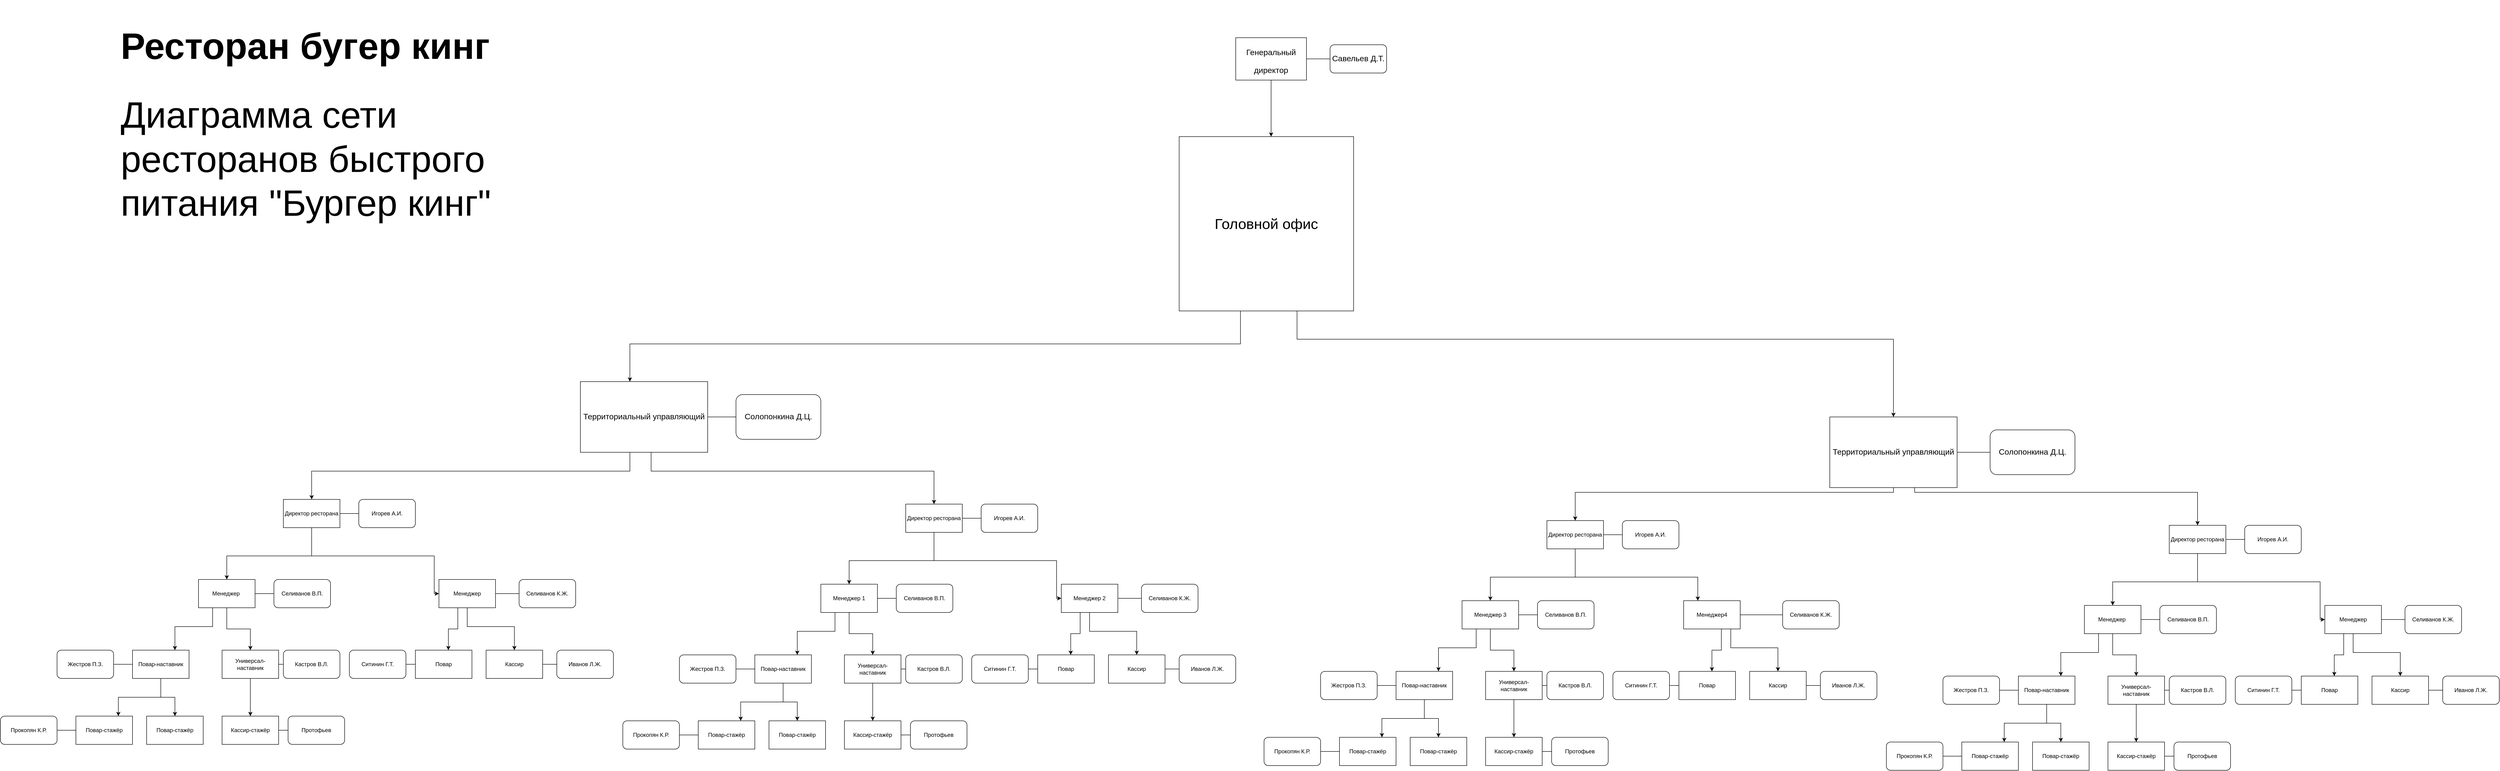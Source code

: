 <mxfile version="16.5.6" type="github">
  <diagram id="F4dxIzOf5Go_hWlhYlSE" name="Page-1">
    <mxGraphModel dx="6811" dy="4217" grid="1" gridSize="10" guides="1" tooltips="1" connect="1" arrows="1" fold="1" page="1" pageScale="1" pageWidth="827" pageHeight="1169" math="0" shadow="0">
      <root>
        <mxCell id="0" />
        <mxCell id="1" parent="0" />
        <mxCell id="lmHkhgjNpgNXsXYPBzXR-8" style="edgeStyle=orthogonalEdgeStyle;rounded=0;orthogonalLoop=1;jettySize=auto;html=1;" edge="1" parent="1" source="lmHkhgjNpgNXsXYPBzXR-1" target="lmHkhgjNpgNXsXYPBzXR-4">
          <mxGeometry relative="1" as="geometry">
            <Array as="points">
              <mxPoint x="500" y="350" />
              <mxPoint x="760" y="350" />
            </Array>
          </mxGeometry>
        </mxCell>
        <mxCell id="lmHkhgjNpgNXsXYPBzXR-9" style="edgeStyle=orthogonalEdgeStyle;rounded=0;orthogonalLoop=1;jettySize=auto;html=1;" edge="1" parent="1" source="lmHkhgjNpgNXsXYPBzXR-1" target="lmHkhgjNpgNXsXYPBzXR-3">
          <mxGeometry relative="1" as="geometry">
            <Array as="points">
              <mxPoint x="500" y="350" />
              <mxPoint x="320" y="350" />
            </Array>
          </mxGeometry>
        </mxCell>
        <mxCell id="lmHkhgjNpgNXsXYPBzXR-1" value="Директор ресторана" style="rounded=0;whiteSpace=wrap;html=1;" vertex="1" parent="1">
          <mxGeometry x="440" y="230" width="120" height="60" as="geometry" />
        </mxCell>
        <mxCell id="lmHkhgjNpgNXsXYPBzXR-20" style="edgeStyle=orthogonalEdgeStyle;rounded=0;orthogonalLoop=1;jettySize=auto;html=1;" edge="1" parent="1" source="lmHkhgjNpgNXsXYPBzXR-3" target="lmHkhgjNpgNXsXYPBzXR-12">
          <mxGeometry relative="1" as="geometry">
            <Array as="points">
              <mxPoint x="290" y="500" />
              <mxPoint x="210" y="500" />
            </Array>
          </mxGeometry>
        </mxCell>
        <mxCell id="lmHkhgjNpgNXsXYPBzXR-21" style="edgeStyle=orthogonalEdgeStyle;rounded=0;orthogonalLoop=1;jettySize=auto;html=1;" edge="1" parent="1" source="lmHkhgjNpgNXsXYPBzXR-3" target="lmHkhgjNpgNXsXYPBzXR-14">
          <mxGeometry relative="1" as="geometry" />
        </mxCell>
        <mxCell id="lmHkhgjNpgNXsXYPBzXR-3" value="Менеджер&amp;nbsp;" style="rounded=0;whiteSpace=wrap;html=1;" vertex="1" parent="1">
          <mxGeometry x="260" y="400" width="120" height="60" as="geometry" />
        </mxCell>
        <mxCell id="lmHkhgjNpgNXsXYPBzXR-22" style="edgeStyle=orthogonalEdgeStyle;rounded=0;orthogonalLoop=1;jettySize=auto;html=1;" edge="1" parent="1" source="lmHkhgjNpgNXsXYPBzXR-4">
          <mxGeometry relative="1" as="geometry">
            <mxPoint x="790" y="550" as="targetPoint" />
            <Array as="points">
              <mxPoint x="810" y="505" />
              <mxPoint x="790" y="505" />
            </Array>
          </mxGeometry>
        </mxCell>
        <mxCell id="lmHkhgjNpgNXsXYPBzXR-23" style="edgeStyle=orthogonalEdgeStyle;rounded=0;orthogonalLoop=1;jettySize=auto;html=1;" edge="1" parent="1" source="lmHkhgjNpgNXsXYPBzXR-4" target="lmHkhgjNpgNXsXYPBzXR-16">
          <mxGeometry relative="1" as="geometry">
            <Array as="points">
              <mxPoint x="830" y="430" />
              <mxPoint x="830" y="500" />
              <mxPoint x="930" y="500" />
            </Array>
          </mxGeometry>
        </mxCell>
        <mxCell id="lmHkhgjNpgNXsXYPBzXR-4" value="Менеджер" style="rounded=0;whiteSpace=wrap;html=1;" vertex="1" parent="1">
          <mxGeometry x="770" y="400" width="120" height="60" as="geometry" />
        </mxCell>
        <mxCell id="lmHkhgjNpgNXsXYPBzXR-24" style="edgeStyle=orthogonalEdgeStyle;rounded=0;orthogonalLoop=1;jettySize=auto;html=1;" edge="1" parent="1" target="lmHkhgjNpgNXsXYPBzXR-17">
          <mxGeometry relative="1" as="geometry">
            <mxPoint x="840.067" y="500" as="sourcePoint" />
          </mxGeometry>
        </mxCell>
        <mxCell id="lmHkhgjNpgNXsXYPBzXR-25" style="edgeStyle=orthogonalEdgeStyle;rounded=0;orthogonalLoop=1;jettySize=auto;html=1;exitX=1.008;exitY=0.883;exitDx=0;exitDy=0;exitPerimeter=0;" edge="1" parent="1" target="lmHkhgjNpgNXsXYPBzXR-18">
          <mxGeometry relative="1" as="geometry">
            <mxPoint x="900.96" y="492.98" as="sourcePoint" />
          </mxGeometry>
        </mxCell>
        <mxCell id="lmHkhgjNpgNXsXYPBzXR-66" style="edgeStyle=orthogonalEdgeStyle;rounded=0;orthogonalLoop=1;jettySize=auto;html=1;" edge="1" parent="1" source="lmHkhgjNpgNXsXYPBzXR-12" target="lmHkhgjNpgNXsXYPBzXR-65">
          <mxGeometry relative="1" as="geometry" />
        </mxCell>
        <mxCell id="lmHkhgjNpgNXsXYPBzXR-67" style="edgeStyle=orthogonalEdgeStyle;rounded=0;orthogonalLoop=1;jettySize=auto;html=1;entryX=0.75;entryY=0;entryDx=0;entryDy=0;" edge="1" parent="1" source="lmHkhgjNpgNXsXYPBzXR-12" target="lmHkhgjNpgNXsXYPBzXR-64">
          <mxGeometry relative="1" as="geometry" />
        </mxCell>
        <mxCell id="lmHkhgjNpgNXsXYPBzXR-12" value="Повар-наставник" style="rounded=0;whiteSpace=wrap;html=1;" vertex="1" parent="1">
          <mxGeometry x="120" y="550" width="120" height="60" as="geometry" />
        </mxCell>
        <mxCell id="lmHkhgjNpgNXsXYPBzXR-13" value="&lt;h1 style=&quot;font-size: 78px&quot;&gt;&lt;font style=&quot;font-size: 78px&quot;&gt;Ресторан бугер кинг&lt;/font&gt;&lt;/h1&gt;&lt;h1 style=&quot;font-size: 78px&quot;&gt;&lt;span style=&quot;font-weight: 400&quot;&gt;&lt;font style=&quot;font-size: 78px&quot;&gt;Диаграмма сети ресторанов быстрого питания &quot;Бургер кинг&quot;&lt;/font&gt;&lt;/span&gt;&lt;/h1&gt;" style="text;html=1;strokeColor=none;fillColor=none;spacing=5;spacingTop=-20;whiteSpace=wrap;overflow=hidden;rounded=0;" vertex="1" parent="1">
          <mxGeometry x="90" y="-820" width="1010" height="530" as="geometry" />
        </mxCell>
        <mxCell id="lmHkhgjNpgNXsXYPBzXR-69" style="edgeStyle=orthogonalEdgeStyle;rounded=0;orthogonalLoop=1;jettySize=auto;html=1;entryX=0.5;entryY=0;entryDx=0;entryDy=0;" edge="1" parent="1" source="lmHkhgjNpgNXsXYPBzXR-14" target="lmHkhgjNpgNXsXYPBzXR-68">
          <mxGeometry relative="1" as="geometry" />
        </mxCell>
        <mxCell id="lmHkhgjNpgNXsXYPBzXR-14" value="Универсал-наставник" style="rounded=0;whiteSpace=wrap;html=1;" vertex="1" parent="1">
          <mxGeometry x="310" y="550" width="120" height="60" as="geometry" />
        </mxCell>
        <mxCell id="lmHkhgjNpgNXsXYPBzXR-15" value="Повар" style="rounded=0;whiteSpace=wrap;html=1;" vertex="1" parent="1">
          <mxGeometry x="720" y="550" width="120" height="60" as="geometry" />
        </mxCell>
        <mxCell id="lmHkhgjNpgNXsXYPBzXR-16" value="Кассир" style="rounded=0;whiteSpace=wrap;html=1;" vertex="1" parent="1">
          <mxGeometry x="870" y="550" width="120" height="60" as="geometry" />
        </mxCell>
        <mxCell id="lmHkhgjNpgNXsXYPBzXR-71" style="edgeStyle=orthogonalEdgeStyle;rounded=0;orthogonalLoop=1;jettySize=auto;html=1;entryX=0.5;entryY=0;entryDx=0;entryDy=0;" edge="1" parent="1" target="lmHkhgjNpgNXsXYPBzXR-70">
          <mxGeometry relative="1" as="geometry">
            <mxPoint x="880" y="650" as="sourcePoint" />
          </mxGeometry>
        </mxCell>
        <mxCell id="lmHkhgjNpgNXsXYPBzXR-73" style="edgeStyle=orthogonalEdgeStyle;rounded=0;orthogonalLoop=1;jettySize=auto;html=1;entryX=0.5;entryY=0;entryDx=0;entryDy=0;" edge="1" parent="1" target="lmHkhgjNpgNXsXYPBzXR-72">
          <mxGeometry relative="1" as="geometry">
            <mxPoint x="1030" y="650" as="sourcePoint" />
          </mxGeometry>
        </mxCell>
        <mxCell id="lmHkhgjNpgNXsXYPBzXR-64" value="Повар-стажёр" style="rounded=0;whiteSpace=wrap;html=1;" vertex="1" parent="1">
          <mxGeometry y="690" width="120" height="60" as="geometry" />
        </mxCell>
        <mxCell id="lmHkhgjNpgNXsXYPBzXR-65" value="Повар-стажёр" style="rounded=0;whiteSpace=wrap;html=1;" vertex="1" parent="1">
          <mxGeometry x="150" y="690" width="120" height="60" as="geometry" />
        </mxCell>
        <mxCell id="lmHkhgjNpgNXsXYPBzXR-68" value="Кассир-стажёр" style="rounded=0;whiteSpace=wrap;html=1;" vertex="1" parent="1">
          <mxGeometry x="310" y="690" width="120" height="60" as="geometry" />
        </mxCell>
        <mxCell id="lmHkhgjNpgNXsXYPBzXR-74" value="Селиванов В.П." style="rounded=1;whiteSpace=wrap;html=1;" vertex="1" parent="1">
          <mxGeometry x="420" y="400" width="120" height="60" as="geometry" />
        </mxCell>
        <mxCell id="lmHkhgjNpgNXsXYPBzXR-75" value="" style="endArrow=none;html=1;rounded=0;entryX=0;entryY=0.5;entryDx=0;entryDy=0;exitX=1;exitY=0.5;exitDx=0;exitDy=0;" edge="1" parent="1" source="lmHkhgjNpgNXsXYPBzXR-3" target="lmHkhgjNpgNXsXYPBzXR-74">
          <mxGeometry width="50" height="50" relative="1" as="geometry">
            <mxPoint x="480" y="450" as="sourcePoint" />
            <mxPoint x="530" y="400" as="targetPoint" />
          </mxGeometry>
        </mxCell>
        <mxCell id="lmHkhgjNpgNXsXYPBzXR-76" value="Игорев А.И." style="rounded=1;whiteSpace=wrap;html=1;" vertex="1" parent="1">
          <mxGeometry x="600" y="230" width="120" height="60" as="geometry" />
        </mxCell>
        <mxCell id="lmHkhgjNpgNXsXYPBzXR-77" value="" style="endArrow=none;html=1;rounded=0;entryX=0;entryY=0.5;entryDx=0;entryDy=0;exitX=1;exitY=0.5;exitDx=0;exitDy=0;" edge="1" parent="1" source="lmHkhgjNpgNXsXYPBzXR-79" target="lmHkhgjNpgNXsXYPBzXR-12">
          <mxGeometry width="50" height="50" relative="1" as="geometry">
            <mxPoint x="60" y="620" as="sourcePoint" />
            <mxPoint x="110" y="590" as="targetPoint" />
          </mxGeometry>
        </mxCell>
        <mxCell id="lmHkhgjNpgNXsXYPBzXR-78" value="" style="endArrow=none;html=1;rounded=0;entryX=0;entryY=0.5;entryDx=0;entryDy=0;exitX=1;exitY=0.5;exitDx=0;exitDy=0;" edge="1" parent="1" source="lmHkhgjNpgNXsXYPBzXR-1" target="lmHkhgjNpgNXsXYPBzXR-76">
          <mxGeometry width="50" height="50" relative="1" as="geometry">
            <mxPoint x="690" y="355" as="sourcePoint" />
            <mxPoint x="740" y="305" as="targetPoint" />
          </mxGeometry>
        </mxCell>
        <mxCell id="lmHkhgjNpgNXsXYPBzXR-79" value="Жестров П.З." style="rounded=1;whiteSpace=wrap;html=1;" vertex="1" parent="1">
          <mxGeometry x="-40" y="550" width="120" height="60" as="geometry" />
        </mxCell>
        <mxCell id="lmHkhgjNpgNXsXYPBzXR-80" value="Прокопян К.Р." style="rounded=1;whiteSpace=wrap;html=1;" vertex="1" parent="1">
          <mxGeometry x="-160" y="690" width="120" height="60" as="geometry" />
        </mxCell>
        <mxCell id="lmHkhgjNpgNXsXYPBzXR-82" value="" style="endArrow=none;html=1;rounded=0;entryX=0;entryY=0.5;entryDx=0;entryDy=0;exitX=1;exitY=0.5;exitDx=0;exitDy=0;" edge="1" parent="1" source="lmHkhgjNpgNXsXYPBzXR-80" target="lmHkhgjNpgNXsXYPBzXR-64">
          <mxGeometry width="50" height="50" relative="1" as="geometry">
            <mxPoint x="-40" y="740" as="sourcePoint" />
            <mxPoint x="10" y="690" as="targetPoint" />
          </mxGeometry>
        </mxCell>
        <mxCell id="lmHkhgjNpgNXsXYPBzXR-83" value="Селиванов К.Ж." style="rounded=1;whiteSpace=wrap;html=1;" vertex="1" parent="1">
          <mxGeometry x="940" y="400" width="120" height="60" as="geometry" />
        </mxCell>
        <mxCell id="lmHkhgjNpgNXsXYPBzXR-87" value="Кастров В.Л." style="rounded=1;whiteSpace=wrap;html=1;" vertex="1" parent="1">
          <mxGeometry x="440" y="550" width="120" height="60" as="geometry" />
        </mxCell>
        <mxCell id="lmHkhgjNpgNXsXYPBzXR-88" value="" style="endArrow=none;html=1;rounded=0;entryX=0;entryY=0.5;entryDx=0;entryDy=0;exitX=1;exitY=0.5;exitDx=0;exitDy=0;" edge="1" parent="1" source="lmHkhgjNpgNXsXYPBzXR-14" target="lmHkhgjNpgNXsXYPBzXR-87">
          <mxGeometry width="50" height="50" relative="1" as="geometry">
            <mxPoint x="400" y="660" as="sourcePoint" />
            <mxPoint x="450" y="610" as="targetPoint" />
          </mxGeometry>
        </mxCell>
        <mxCell id="lmHkhgjNpgNXsXYPBzXR-90" value="Протофьев" style="rounded=1;whiteSpace=wrap;html=1;" vertex="1" parent="1">
          <mxGeometry x="450" y="690" width="120" height="60" as="geometry" />
        </mxCell>
        <mxCell id="lmHkhgjNpgNXsXYPBzXR-91" value="" style="endArrow=none;html=1;rounded=0;exitX=1;exitY=0.5;exitDx=0;exitDy=0;" edge="1" parent="1" source="lmHkhgjNpgNXsXYPBzXR-68">
          <mxGeometry width="50" height="50" relative="1" as="geometry">
            <mxPoint x="413" y="750" as="sourcePoint" />
            <mxPoint x="450" y="720" as="targetPoint" />
          </mxGeometry>
        </mxCell>
        <mxCell id="lmHkhgjNpgNXsXYPBzXR-92" value="Иванов Л.Ж." style="rounded=1;whiteSpace=wrap;html=1;" vertex="1" parent="1">
          <mxGeometry x="1020" y="550" width="120" height="60" as="geometry" />
        </mxCell>
        <mxCell id="lmHkhgjNpgNXsXYPBzXR-93" value="" style="endArrow=none;html=1;rounded=0;entryX=0;entryY=0.5;entryDx=0;entryDy=0;exitX=1;exitY=0.5;exitDx=0;exitDy=0;" edge="1" parent="1" source="lmHkhgjNpgNXsXYPBzXR-16">
          <mxGeometry width="50" height="50" relative="1" as="geometry">
            <mxPoint x="970" y="620" as="sourcePoint" />
            <mxPoint x="1020" y="580" as="targetPoint" />
          </mxGeometry>
        </mxCell>
        <mxCell id="lmHkhgjNpgNXsXYPBzXR-94" value="Ситинин Г.Т." style="rounded=1;whiteSpace=wrap;html=1;" vertex="1" parent="1">
          <mxGeometry x="580" y="550" width="120" height="60" as="geometry" />
        </mxCell>
        <mxCell id="lmHkhgjNpgNXsXYPBzXR-95" value="" style="endArrow=none;html=1;rounded=0;entryX=0;entryY=0.5;entryDx=0;entryDy=0;exitX=1;exitY=0.5;exitDx=0;exitDy=0;" edge="1" parent="1" source="lmHkhgjNpgNXsXYPBzXR-94" target="lmHkhgjNpgNXsXYPBzXR-15">
          <mxGeometry width="50" height="50" relative="1" as="geometry">
            <mxPoint x="670" y="620" as="sourcePoint" />
            <mxPoint x="720" y="570" as="targetPoint" />
          </mxGeometry>
        </mxCell>
        <mxCell id="lmHkhgjNpgNXsXYPBzXR-96" value="" style="endArrow=none;html=1;rounded=0;entryX=0;entryY=0.5;entryDx=0;entryDy=0;exitX=1;exitY=0.5;exitDx=0;exitDy=0;" edge="1" parent="1" source="lmHkhgjNpgNXsXYPBzXR-4" target="lmHkhgjNpgNXsXYPBzXR-83">
          <mxGeometry width="50" height="50" relative="1" as="geometry">
            <mxPoint x="890" y="470" as="sourcePoint" />
            <mxPoint x="940" y="420" as="targetPoint" />
          </mxGeometry>
        </mxCell>
        <mxCell id="lmHkhgjNpgNXsXYPBzXR-97" style="edgeStyle=orthogonalEdgeStyle;rounded=0;orthogonalLoop=1;jettySize=auto;html=1;" edge="1" parent="1" source="lmHkhgjNpgNXsXYPBzXR-99" target="lmHkhgjNpgNXsXYPBzXR-105">
          <mxGeometry relative="1" as="geometry">
            <Array as="points">
              <mxPoint x="1820" y="360" />
              <mxPoint x="2080" y="360" />
            </Array>
          </mxGeometry>
        </mxCell>
        <mxCell id="lmHkhgjNpgNXsXYPBzXR-98" style="edgeStyle=orthogonalEdgeStyle;rounded=0;orthogonalLoop=1;jettySize=auto;html=1;" edge="1" parent="1" source="lmHkhgjNpgNXsXYPBzXR-99" target="lmHkhgjNpgNXsXYPBzXR-102">
          <mxGeometry relative="1" as="geometry">
            <Array as="points">
              <mxPoint x="1820" y="360" />
              <mxPoint x="1640" y="360" />
            </Array>
          </mxGeometry>
        </mxCell>
        <mxCell id="lmHkhgjNpgNXsXYPBzXR-99" value="Директор ресторана" style="rounded=0;whiteSpace=wrap;html=1;" vertex="1" parent="1">
          <mxGeometry x="1760" y="240" width="120" height="60" as="geometry" />
        </mxCell>
        <mxCell id="lmHkhgjNpgNXsXYPBzXR-100" style="edgeStyle=orthogonalEdgeStyle;rounded=0;orthogonalLoop=1;jettySize=auto;html=1;" edge="1" parent="1" source="lmHkhgjNpgNXsXYPBzXR-102" target="lmHkhgjNpgNXsXYPBzXR-108">
          <mxGeometry relative="1" as="geometry">
            <Array as="points">
              <mxPoint x="1610" y="510" />
              <mxPoint x="1530" y="510" />
            </Array>
          </mxGeometry>
        </mxCell>
        <mxCell id="lmHkhgjNpgNXsXYPBzXR-101" style="edgeStyle=orthogonalEdgeStyle;rounded=0;orthogonalLoop=1;jettySize=auto;html=1;" edge="1" parent="1" source="lmHkhgjNpgNXsXYPBzXR-102" target="lmHkhgjNpgNXsXYPBzXR-110">
          <mxGeometry relative="1" as="geometry" />
        </mxCell>
        <mxCell id="lmHkhgjNpgNXsXYPBzXR-102" value="Менеджер 1" style="rounded=0;whiteSpace=wrap;html=1;" vertex="1" parent="1">
          <mxGeometry x="1580" y="410" width="120" height="60" as="geometry" />
        </mxCell>
        <mxCell id="lmHkhgjNpgNXsXYPBzXR-103" style="edgeStyle=orthogonalEdgeStyle;rounded=0;orthogonalLoop=1;jettySize=auto;html=1;" edge="1" parent="1" source="lmHkhgjNpgNXsXYPBzXR-105">
          <mxGeometry relative="1" as="geometry">
            <mxPoint x="2110" y="560" as="targetPoint" />
            <Array as="points">
              <mxPoint x="2130" y="515" />
              <mxPoint x="2110" y="515" />
            </Array>
          </mxGeometry>
        </mxCell>
        <mxCell id="lmHkhgjNpgNXsXYPBzXR-104" style="edgeStyle=orthogonalEdgeStyle;rounded=0;orthogonalLoop=1;jettySize=auto;html=1;" edge="1" parent="1" source="lmHkhgjNpgNXsXYPBzXR-105" target="lmHkhgjNpgNXsXYPBzXR-112">
          <mxGeometry relative="1" as="geometry">
            <Array as="points">
              <mxPoint x="2150" y="440" />
              <mxPoint x="2150" y="510" />
              <mxPoint x="2250" y="510" />
            </Array>
          </mxGeometry>
        </mxCell>
        <mxCell id="lmHkhgjNpgNXsXYPBzXR-105" value="Менеджер 2" style="rounded=0;whiteSpace=wrap;html=1;" vertex="1" parent="1">
          <mxGeometry x="2090" y="410" width="120" height="60" as="geometry" />
        </mxCell>
        <mxCell id="lmHkhgjNpgNXsXYPBzXR-106" style="edgeStyle=orthogonalEdgeStyle;rounded=0;orthogonalLoop=1;jettySize=auto;html=1;" edge="1" parent="1" source="lmHkhgjNpgNXsXYPBzXR-108" target="lmHkhgjNpgNXsXYPBzXR-114">
          <mxGeometry relative="1" as="geometry" />
        </mxCell>
        <mxCell id="lmHkhgjNpgNXsXYPBzXR-107" style="edgeStyle=orthogonalEdgeStyle;rounded=0;orthogonalLoop=1;jettySize=auto;html=1;entryX=0.75;entryY=0;entryDx=0;entryDy=0;" edge="1" parent="1" source="lmHkhgjNpgNXsXYPBzXR-108" target="lmHkhgjNpgNXsXYPBzXR-113">
          <mxGeometry relative="1" as="geometry" />
        </mxCell>
        <mxCell id="lmHkhgjNpgNXsXYPBzXR-108" value="Повар-наставник" style="rounded=0;whiteSpace=wrap;html=1;" vertex="1" parent="1">
          <mxGeometry x="1440" y="560" width="120" height="60" as="geometry" />
        </mxCell>
        <mxCell id="lmHkhgjNpgNXsXYPBzXR-109" style="edgeStyle=orthogonalEdgeStyle;rounded=0;orthogonalLoop=1;jettySize=auto;html=1;entryX=0.5;entryY=0;entryDx=0;entryDy=0;" edge="1" parent="1" source="lmHkhgjNpgNXsXYPBzXR-110" target="lmHkhgjNpgNXsXYPBzXR-115">
          <mxGeometry relative="1" as="geometry" />
        </mxCell>
        <mxCell id="lmHkhgjNpgNXsXYPBzXR-110" value="Универсал-наставник" style="rounded=0;whiteSpace=wrap;html=1;" vertex="1" parent="1">
          <mxGeometry x="1630" y="560" width="120" height="60" as="geometry" />
        </mxCell>
        <mxCell id="lmHkhgjNpgNXsXYPBzXR-111" value="Повар" style="rounded=0;whiteSpace=wrap;html=1;" vertex="1" parent="1">
          <mxGeometry x="2040" y="560" width="120" height="60" as="geometry" />
        </mxCell>
        <mxCell id="lmHkhgjNpgNXsXYPBzXR-112" value="Кассир" style="rounded=0;whiteSpace=wrap;html=1;" vertex="1" parent="1">
          <mxGeometry x="2190" y="560" width="120" height="60" as="geometry" />
        </mxCell>
        <mxCell id="lmHkhgjNpgNXsXYPBzXR-113" value="Повар-стажёр" style="rounded=0;whiteSpace=wrap;html=1;" vertex="1" parent="1">
          <mxGeometry x="1320" y="700" width="120" height="60" as="geometry" />
        </mxCell>
        <mxCell id="lmHkhgjNpgNXsXYPBzXR-114" value="Повар-стажёр" style="rounded=0;whiteSpace=wrap;html=1;" vertex="1" parent="1">
          <mxGeometry x="1470" y="700" width="120" height="60" as="geometry" />
        </mxCell>
        <mxCell id="lmHkhgjNpgNXsXYPBzXR-115" value="Кассир-стажёр" style="rounded=0;whiteSpace=wrap;html=1;" vertex="1" parent="1">
          <mxGeometry x="1630" y="700" width="120" height="60" as="geometry" />
        </mxCell>
        <mxCell id="lmHkhgjNpgNXsXYPBzXR-116" value="Селиванов В.П." style="rounded=1;whiteSpace=wrap;html=1;" vertex="1" parent="1">
          <mxGeometry x="1740" y="410" width="120" height="60" as="geometry" />
        </mxCell>
        <mxCell id="lmHkhgjNpgNXsXYPBzXR-117" value="" style="endArrow=none;html=1;rounded=0;entryX=0;entryY=0.5;entryDx=0;entryDy=0;exitX=1;exitY=0.5;exitDx=0;exitDy=0;" edge="1" parent="1" source="lmHkhgjNpgNXsXYPBzXR-102" target="lmHkhgjNpgNXsXYPBzXR-116">
          <mxGeometry width="50" height="50" relative="1" as="geometry">
            <mxPoint x="1800" y="460" as="sourcePoint" />
            <mxPoint x="1850" y="410" as="targetPoint" />
          </mxGeometry>
        </mxCell>
        <mxCell id="lmHkhgjNpgNXsXYPBzXR-118" value="Игорев А.И." style="rounded=1;whiteSpace=wrap;html=1;" vertex="1" parent="1">
          <mxGeometry x="1920" y="240" width="120" height="60" as="geometry" />
        </mxCell>
        <mxCell id="lmHkhgjNpgNXsXYPBzXR-119" value="" style="endArrow=none;html=1;rounded=0;entryX=0;entryY=0.5;entryDx=0;entryDy=0;exitX=1;exitY=0.5;exitDx=0;exitDy=0;" edge="1" parent="1" source="lmHkhgjNpgNXsXYPBzXR-121" target="lmHkhgjNpgNXsXYPBzXR-108">
          <mxGeometry width="50" height="50" relative="1" as="geometry">
            <mxPoint x="1380" y="630" as="sourcePoint" />
            <mxPoint x="1430" y="600" as="targetPoint" />
          </mxGeometry>
        </mxCell>
        <mxCell id="lmHkhgjNpgNXsXYPBzXR-120" value="" style="endArrow=none;html=1;rounded=0;entryX=0;entryY=0.5;entryDx=0;entryDy=0;exitX=1;exitY=0.5;exitDx=0;exitDy=0;" edge="1" parent="1" source="lmHkhgjNpgNXsXYPBzXR-99" target="lmHkhgjNpgNXsXYPBzXR-118">
          <mxGeometry width="50" height="50" relative="1" as="geometry">
            <mxPoint x="2010" y="365" as="sourcePoint" />
            <mxPoint x="2060" y="315" as="targetPoint" />
          </mxGeometry>
        </mxCell>
        <mxCell id="lmHkhgjNpgNXsXYPBzXR-121" value="Жестров П.З." style="rounded=1;whiteSpace=wrap;html=1;" vertex="1" parent="1">
          <mxGeometry x="1280" y="560" width="120" height="60" as="geometry" />
        </mxCell>
        <mxCell id="lmHkhgjNpgNXsXYPBzXR-122" value="Прокопян К.Р." style="rounded=1;whiteSpace=wrap;html=1;" vertex="1" parent="1">
          <mxGeometry x="1160" y="700" width="120" height="60" as="geometry" />
        </mxCell>
        <mxCell id="lmHkhgjNpgNXsXYPBzXR-123" value="" style="endArrow=none;html=1;rounded=0;entryX=0;entryY=0.5;entryDx=0;entryDy=0;exitX=1;exitY=0.5;exitDx=0;exitDy=0;" edge="1" parent="1" source="lmHkhgjNpgNXsXYPBzXR-122" target="lmHkhgjNpgNXsXYPBzXR-113">
          <mxGeometry width="50" height="50" relative="1" as="geometry">
            <mxPoint x="1280" y="750" as="sourcePoint" />
            <mxPoint x="1330" y="700" as="targetPoint" />
          </mxGeometry>
        </mxCell>
        <mxCell id="lmHkhgjNpgNXsXYPBzXR-124" value="Селиванов К.Ж." style="rounded=1;whiteSpace=wrap;html=1;" vertex="1" parent="1">
          <mxGeometry x="2260" y="410" width="120" height="60" as="geometry" />
        </mxCell>
        <mxCell id="lmHkhgjNpgNXsXYPBzXR-125" value="Кастров В.Л." style="rounded=1;whiteSpace=wrap;html=1;" vertex="1" parent="1">
          <mxGeometry x="1760" y="560" width="120" height="60" as="geometry" />
        </mxCell>
        <mxCell id="lmHkhgjNpgNXsXYPBzXR-126" value="" style="endArrow=none;html=1;rounded=0;entryX=0;entryY=0.5;entryDx=0;entryDy=0;exitX=1;exitY=0.5;exitDx=0;exitDy=0;" edge="1" parent="1" source="lmHkhgjNpgNXsXYPBzXR-110" target="lmHkhgjNpgNXsXYPBzXR-125">
          <mxGeometry width="50" height="50" relative="1" as="geometry">
            <mxPoint x="1720" y="670" as="sourcePoint" />
            <mxPoint x="1770" y="620" as="targetPoint" />
          </mxGeometry>
        </mxCell>
        <mxCell id="lmHkhgjNpgNXsXYPBzXR-127" value="Протофьев" style="rounded=1;whiteSpace=wrap;html=1;" vertex="1" parent="1">
          <mxGeometry x="1770" y="700" width="120" height="60" as="geometry" />
        </mxCell>
        <mxCell id="lmHkhgjNpgNXsXYPBzXR-128" value="" style="endArrow=none;html=1;rounded=0;exitX=1;exitY=0.5;exitDx=0;exitDy=0;" edge="1" parent="1" source="lmHkhgjNpgNXsXYPBzXR-115">
          <mxGeometry width="50" height="50" relative="1" as="geometry">
            <mxPoint x="1733" y="760" as="sourcePoint" />
            <mxPoint x="1770" y="730" as="targetPoint" />
          </mxGeometry>
        </mxCell>
        <mxCell id="lmHkhgjNpgNXsXYPBzXR-129" value="Иванов Л.Ж." style="rounded=1;whiteSpace=wrap;html=1;" vertex="1" parent="1">
          <mxGeometry x="2340" y="560" width="120" height="60" as="geometry" />
        </mxCell>
        <mxCell id="lmHkhgjNpgNXsXYPBzXR-130" value="" style="endArrow=none;html=1;rounded=0;entryX=0;entryY=0.5;entryDx=0;entryDy=0;exitX=1;exitY=0.5;exitDx=0;exitDy=0;" edge="1" parent="1" source="lmHkhgjNpgNXsXYPBzXR-112">
          <mxGeometry width="50" height="50" relative="1" as="geometry">
            <mxPoint x="2290" y="630" as="sourcePoint" />
            <mxPoint x="2340" y="590" as="targetPoint" />
          </mxGeometry>
        </mxCell>
        <mxCell id="lmHkhgjNpgNXsXYPBzXR-131" value="Ситинин Г.Т." style="rounded=1;whiteSpace=wrap;html=1;" vertex="1" parent="1">
          <mxGeometry x="1900" y="560" width="120" height="60" as="geometry" />
        </mxCell>
        <mxCell id="lmHkhgjNpgNXsXYPBzXR-132" value="" style="endArrow=none;html=1;rounded=0;entryX=0;entryY=0.5;entryDx=0;entryDy=0;exitX=1;exitY=0.5;exitDx=0;exitDy=0;" edge="1" parent="1" source="lmHkhgjNpgNXsXYPBzXR-131" target="lmHkhgjNpgNXsXYPBzXR-111">
          <mxGeometry width="50" height="50" relative="1" as="geometry">
            <mxPoint x="1990" y="630" as="sourcePoint" />
            <mxPoint x="2040" y="580" as="targetPoint" />
          </mxGeometry>
        </mxCell>
        <mxCell id="lmHkhgjNpgNXsXYPBzXR-133" value="" style="endArrow=none;html=1;rounded=0;entryX=0;entryY=0.5;entryDx=0;entryDy=0;exitX=1;exitY=0.5;exitDx=0;exitDy=0;" edge="1" parent="1" source="lmHkhgjNpgNXsXYPBzXR-105" target="lmHkhgjNpgNXsXYPBzXR-124">
          <mxGeometry width="50" height="50" relative="1" as="geometry">
            <mxPoint x="2210" y="480" as="sourcePoint" />
            <mxPoint x="2260" y="430" as="targetPoint" />
          </mxGeometry>
        </mxCell>
        <mxCell id="lmHkhgjNpgNXsXYPBzXR-135" style="edgeStyle=orthogonalEdgeStyle;rounded=0;orthogonalLoop=1;jettySize=auto;html=1;entryX=0.5;entryY=0;entryDx=0;entryDy=0;" edge="1" parent="1" source="lmHkhgjNpgNXsXYPBzXR-134" target="lmHkhgjNpgNXsXYPBzXR-1">
          <mxGeometry relative="1" as="geometry">
            <Array as="points">
              <mxPoint x="1175" y="170" />
              <mxPoint x="500" y="170" />
            </Array>
          </mxGeometry>
        </mxCell>
        <mxCell id="lmHkhgjNpgNXsXYPBzXR-136" style="edgeStyle=orthogonalEdgeStyle;rounded=0;orthogonalLoop=1;jettySize=auto;html=1;entryX=0.5;entryY=0;entryDx=0;entryDy=0;" edge="1" parent="1" source="lmHkhgjNpgNXsXYPBzXR-134" target="lmHkhgjNpgNXsXYPBzXR-99">
          <mxGeometry relative="1" as="geometry">
            <Array as="points">
              <mxPoint x="1220" y="170" />
              <mxPoint x="1820" y="170" />
            </Array>
          </mxGeometry>
        </mxCell>
        <mxCell id="lmHkhgjNpgNXsXYPBzXR-134" value="&lt;font style=&quot;font-size: 17px&quot;&gt;Территориальный управляющий&lt;/font&gt;" style="rounded=0;whiteSpace=wrap;html=1;" vertex="1" parent="1">
          <mxGeometry x="1070" y="-20" width="270" height="150" as="geometry" />
        </mxCell>
        <mxCell id="lmHkhgjNpgNXsXYPBzXR-137" value="Солопонкина Д.Ц." style="rounded=1;whiteSpace=wrap;html=1;fontSize=17;" vertex="1" parent="1">
          <mxGeometry x="1400" y="7.5" width="180" height="95" as="geometry" />
        </mxCell>
        <mxCell id="lmHkhgjNpgNXsXYPBzXR-138" value="" style="endArrow=none;html=1;rounded=0;fontSize=17;entryX=0;entryY=0.5;entryDx=0;entryDy=0;exitX=1;exitY=0.5;exitDx=0;exitDy=0;" edge="1" parent="1" source="lmHkhgjNpgNXsXYPBzXR-134" target="lmHkhgjNpgNXsXYPBzXR-137">
          <mxGeometry width="50" height="50" relative="1" as="geometry">
            <mxPoint x="1330" y="120" as="sourcePoint" />
            <mxPoint x="1380" y="70" as="targetPoint" />
          </mxGeometry>
        </mxCell>
        <mxCell id="lmHkhgjNpgNXsXYPBzXR-139" style="edgeStyle=orthogonalEdgeStyle;rounded=0;orthogonalLoop=1;jettySize=auto;html=1;" edge="1" parent="1" source="lmHkhgjNpgNXsXYPBzXR-141" target="lmHkhgjNpgNXsXYPBzXR-147">
          <mxGeometry relative="1" as="geometry">
            <Array as="points">
              <mxPoint x="3180" y="395" />
              <mxPoint x="3440" y="395" />
            </Array>
          </mxGeometry>
        </mxCell>
        <mxCell id="lmHkhgjNpgNXsXYPBzXR-140" style="edgeStyle=orthogonalEdgeStyle;rounded=0;orthogonalLoop=1;jettySize=auto;html=1;" edge="1" parent="1" source="lmHkhgjNpgNXsXYPBzXR-141" target="lmHkhgjNpgNXsXYPBzXR-144">
          <mxGeometry relative="1" as="geometry">
            <Array as="points">
              <mxPoint x="3180" y="395" />
              <mxPoint x="3000" y="395" />
            </Array>
          </mxGeometry>
        </mxCell>
        <mxCell id="lmHkhgjNpgNXsXYPBzXR-141" value="Директор ресторана" style="rounded=0;whiteSpace=wrap;html=1;" vertex="1" parent="1">
          <mxGeometry x="3120" y="275" width="120" height="60" as="geometry" />
        </mxCell>
        <mxCell id="lmHkhgjNpgNXsXYPBzXR-142" style="edgeStyle=orthogonalEdgeStyle;rounded=0;orthogonalLoop=1;jettySize=auto;html=1;" edge="1" parent="1" source="lmHkhgjNpgNXsXYPBzXR-144" target="lmHkhgjNpgNXsXYPBzXR-150">
          <mxGeometry relative="1" as="geometry">
            <Array as="points">
              <mxPoint x="2970" y="545" />
              <mxPoint x="2890" y="545" />
            </Array>
          </mxGeometry>
        </mxCell>
        <mxCell id="lmHkhgjNpgNXsXYPBzXR-143" style="edgeStyle=orthogonalEdgeStyle;rounded=0;orthogonalLoop=1;jettySize=auto;html=1;" edge="1" parent="1" source="lmHkhgjNpgNXsXYPBzXR-144" target="lmHkhgjNpgNXsXYPBzXR-152">
          <mxGeometry relative="1" as="geometry" />
        </mxCell>
        <mxCell id="lmHkhgjNpgNXsXYPBzXR-144" value="Менеджер 3" style="rounded=0;whiteSpace=wrap;html=1;" vertex="1" parent="1">
          <mxGeometry x="2940" y="445" width="120" height="60" as="geometry" />
        </mxCell>
        <mxCell id="lmHkhgjNpgNXsXYPBzXR-145" style="edgeStyle=orthogonalEdgeStyle;rounded=0;orthogonalLoop=1;jettySize=auto;html=1;" edge="1" parent="1" source="lmHkhgjNpgNXsXYPBzXR-147">
          <mxGeometry relative="1" as="geometry">
            <mxPoint x="3470.0" y="595" as="targetPoint" />
            <Array as="points">
              <mxPoint x="3490" y="550" />
              <mxPoint x="3470" y="550" />
            </Array>
          </mxGeometry>
        </mxCell>
        <mxCell id="lmHkhgjNpgNXsXYPBzXR-146" style="edgeStyle=orthogonalEdgeStyle;rounded=0;orthogonalLoop=1;jettySize=auto;html=1;" edge="1" parent="1" source="lmHkhgjNpgNXsXYPBzXR-147" target="lmHkhgjNpgNXsXYPBzXR-154">
          <mxGeometry relative="1" as="geometry">
            <Array as="points">
              <mxPoint x="3510" y="475" />
              <mxPoint x="3510" y="545" />
              <mxPoint x="3610" y="545" />
            </Array>
          </mxGeometry>
        </mxCell>
        <mxCell id="lmHkhgjNpgNXsXYPBzXR-147" value="Менеджер4" style="rounded=0;whiteSpace=wrap;html=1;" vertex="1" parent="1">
          <mxGeometry x="3410" y="445" width="120" height="60" as="geometry" />
        </mxCell>
        <mxCell id="lmHkhgjNpgNXsXYPBzXR-148" style="edgeStyle=orthogonalEdgeStyle;rounded=0;orthogonalLoop=1;jettySize=auto;html=1;" edge="1" parent="1" source="lmHkhgjNpgNXsXYPBzXR-150" target="lmHkhgjNpgNXsXYPBzXR-156">
          <mxGeometry relative="1" as="geometry" />
        </mxCell>
        <mxCell id="lmHkhgjNpgNXsXYPBzXR-149" style="edgeStyle=orthogonalEdgeStyle;rounded=0;orthogonalLoop=1;jettySize=auto;html=1;entryX=0.75;entryY=0;entryDx=0;entryDy=0;" edge="1" parent="1" source="lmHkhgjNpgNXsXYPBzXR-150" target="lmHkhgjNpgNXsXYPBzXR-155">
          <mxGeometry relative="1" as="geometry" />
        </mxCell>
        <mxCell id="lmHkhgjNpgNXsXYPBzXR-150" value="Повар-наставник" style="rounded=0;whiteSpace=wrap;html=1;" vertex="1" parent="1">
          <mxGeometry x="2800" y="595" width="120" height="60" as="geometry" />
        </mxCell>
        <mxCell id="lmHkhgjNpgNXsXYPBzXR-151" style="edgeStyle=orthogonalEdgeStyle;rounded=0;orthogonalLoop=1;jettySize=auto;html=1;entryX=0.5;entryY=0;entryDx=0;entryDy=0;" edge="1" parent="1" source="lmHkhgjNpgNXsXYPBzXR-152" target="lmHkhgjNpgNXsXYPBzXR-157">
          <mxGeometry relative="1" as="geometry" />
        </mxCell>
        <mxCell id="lmHkhgjNpgNXsXYPBzXR-152" value="Универсал-наставник" style="rounded=0;whiteSpace=wrap;html=1;" vertex="1" parent="1">
          <mxGeometry x="2990" y="595" width="120" height="60" as="geometry" />
        </mxCell>
        <mxCell id="lmHkhgjNpgNXsXYPBzXR-153" value="Повар" style="rounded=0;whiteSpace=wrap;html=1;" vertex="1" parent="1">
          <mxGeometry x="3400" y="595" width="120" height="60" as="geometry" />
        </mxCell>
        <mxCell id="lmHkhgjNpgNXsXYPBzXR-154" value="Кассир" style="rounded=0;whiteSpace=wrap;html=1;" vertex="1" parent="1">
          <mxGeometry x="3550" y="595" width="120" height="60" as="geometry" />
        </mxCell>
        <mxCell id="lmHkhgjNpgNXsXYPBzXR-155" value="Повар-стажёр" style="rounded=0;whiteSpace=wrap;html=1;" vertex="1" parent="1">
          <mxGeometry x="2680" y="735" width="120" height="60" as="geometry" />
        </mxCell>
        <mxCell id="lmHkhgjNpgNXsXYPBzXR-156" value="Повар-стажёр" style="rounded=0;whiteSpace=wrap;html=1;" vertex="1" parent="1">
          <mxGeometry x="2830" y="735" width="120" height="60" as="geometry" />
        </mxCell>
        <mxCell id="lmHkhgjNpgNXsXYPBzXR-157" value="Кассир-стажёр" style="rounded=0;whiteSpace=wrap;html=1;" vertex="1" parent="1">
          <mxGeometry x="2990" y="735" width="120" height="60" as="geometry" />
        </mxCell>
        <mxCell id="lmHkhgjNpgNXsXYPBzXR-158" value="Селиванов В.П." style="rounded=1;whiteSpace=wrap;html=1;" vertex="1" parent="1">
          <mxGeometry x="3100" y="445" width="120" height="60" as="geometry" />
        </mxCell>
        <mxCell id="lmHkhgjNpgNXsXYPBzXR-159" value="" style="endArrow=none;html=1;rounded=0;entryX=0;entryY=0.5;entryDx=0;entryDy=0;exitX=1;exitY=0.5;exitDx=0;exitDy=0;" edge="1" parent="1" source="lmHkhgjNpgNXsXYPBzXR-144" target="lmHkhgjNpgNXsXYPBzXR-158">
          <mxGeometry width="50" height="50" relative="1" as="geometry">
            <mxPoint x="3160" y="495" as="sourcePoint" />
            <mxPoint x="3210" y="445" as="targetPoint" />
          </mxGeometry>
        </mxCell>
        <mxCell id="lmHkhgjNpgNXsXYPBzXR-160" value="Игорев А.И." style="rounded=1;whiteSpace=wrap;html=1;" vertex="1" parent="1">
          <mxGeometry x="3280" y="275" width="120" height="60" as="geometry" />
        </mxCell>
        <mxCell id="lmHkhgjNpgNXsXYPBzXR-161" value="" style="endArrow=none;html=1;rounded=0;entryX=0;entryY=0.5;entryDx=0;entryDy=0;exitX=1;exitY=0.5;exitDx=0;exitDy=0;" edge="1" parent="1" source="lmHkhgjNpgNXsXYPBzXR-163" target="lmHkhgjNpgNXsXYPBzXR-150">
          <mxGeometry width="50" height="50" relative="1" as="geometry">
            <mxPoint x="2740" y="665" as="sourcePoint" />
            <mxPoint x="2790" y="635" as="targetPoint" />
          </mxGeometry>
        </mxCell>
        <mxCell id="lmHkhgjNpgNXsXYPBzXR-162" value="" style="endArrow=none;html=1;rounded=0;entryX=0;entryY=0.5;entryDx=0;entryDy=0;exitX=1;exitY=0.5;exitDx=0;exitDy=0;" edge="1" parent="1" source="lmHkhgjNpgNXsXYPBzXR-141" target="lmHkhgjNpgNXsXYPBzXR-160">
          <mxGeometry width="50" height="50" relative="1" as="geometry">
            <mxPoint x="3370" y="400" as="sourcePoint" />
            <mxPoint x="3420" y="350" as="targetPoint" />
          </mxGeometry>
        </mxCell>
        <mxCell id="lmHkhgjNpgNXsXYPBzXR-163" value="Жестров П.З." style="rounded=1;whiteSpace=wrap;html=1;" vertex="1" parent="1">
          <mxGeometry x="2640" y="595" width="120" height="60" as="geometry" />
        </mxCell>
        <mxCell id="lmHkhgjNpgNXsXYPBzXR-164" value="Прокопян К.Р." style="rounded=1;whiteSpace=wrap;html=1;" vertex="1" parent="1">
          <mxGeometry x="2520" y="735" width="120" height="60" as="geometry" />
        </mxCell>
        <mxCell id="lmHkhgjNpgNXsXYPBzXR-165" value="" style="endArrow=none;html=1;rounded=0;entryX=0;entryY=0.5;entryDx=0;entryDy=0;exitX=1;exitY=0.5;exitDx=0;exitDy=0;" edge="1" parent="1" source="lmHkhgjNpgNXsXYPBzXR-164" target="lmHkhgjNpgNXsXYPBzXR-155">
          <mxGeometry width="50" height="50" relative="1" as="geometry">
            <mxPoint x="2640" y="785" as="sourcePoint" />
            <mxPoint x="2690" y="735" as="targetPoint" />
          </mxGeometry>
        </mxCell>
        <mxCell id="lmHkhgjNpgNXsXYPBzXR-166" value="Селиванов К.Ж." style="rounded=1;whiteSpace=wrap;html=1;" vertex="1" parent="1">
          <mxGeometry x="3620" y="445" width="120" height="60" as="geometry" />
        </mxCell>
        <mxCell id="lmHkhgjNpgNXsXYPBzXR-167" value="Кастров В.Л." style="rounded=1;whiteSpace=wrap;html=1;" vertex="1" parent="1">
          <mxGeometry x="3120" y="595" width="120" height="60" as="geometry" />
        </mxCell>
        <mxCell id="lmHkhgjNpgNXsXYPBzXR-168" value="" style="endArrow=none;html=1;rounded=0;entryX=0;entryY=0.5;entryDx=0;entryDy=0;exitX=1;exitY=0.5;exitDx=0;exitDy=0;" edge="1" parent="1" source="lmHkhgjNpgNXsXYPBzXR-152" target="lmHkhgjNpgNXsXYPBzXR-167">
          <mxGeometry width="50" height="50" relative="1" as="geometry">
            <mxPoint x="3080" y="705" as="sourcePoint" />
            <mxPoint x="3130" y="655" as="targetPoint" />
          </mxGeometry>
        </mxCell>
        <mxCell id="lmHkhgjNpgNXsXYPBzXR-169" value="Протофьев" style="rounded=1;whiteSpace=wrap;html=1;" vertex="1" parent="1">
          <mxGeometry x="3130" y="735" width="120" height="60" as="geometry" />
        </mxCell>
        <mxCell id="lmHkhgjNpgNXsXYPBzXR-170" value="" style="endArrow=none;html=1;rounded=0;exitX=1;exitY=0.5;exitDx=0;exitDy=0;" edge="1" parent="1" source="lmHkhgjNpgNXsXYPBzXR-157">
          <mxGeometry width="50" height="50" relative="1" as="geometry">
            <mxPoint x="3093" y="795" as="sourcePoint" />
            <mxPoint x="3130.0" y="765" as="targetPoint" />
          </mxGeometry>
        </mxCell>
        <mxCell id="lmHkhgjNpgNXsXYPBzXR-171" value="Иванов Л.Ж." style="rounded=1;whiteSpace=wrap;html=1;" vertex="1" parent="1">
          <mxGeometry x="3700" y="595" width="120" height="60" as="geometry" />
        </mxCell>
        <mxCell id="lmHkhgjNpgNXsXYPBzXR-172" value="" style="endArrow=none;html=1;rounded=0;entryX=0;entryY=0.5;entryDx=0;entryDy=0;exitX=1;exitY=0.5;exitDx=0;exitDy=0;" edge="1" parent="1" source="lmHkhgjNpgNXsXYPBzXR-154">
          <mxGeometry width="50" height="50" relative="1" as="geometry">
            <mxPoint x="3650" y="665" as="sourcePoint" />
            <mxPoint x="3700.0" y="625" as="targetPoint" />
          </mxGeometry>
        </mxCell>
        <mxCell id="lmHkhgjNpgNXsXYPBzXR-173" value="Ситинин Г.Т." style="rounded=1;whiteSpace=wrap;html=1;" vertex="1" parent="1">
          <mxGeometry x="3260" y="595" width="120" height="60" as="geometry" />
        </mxCell>
        <mxCell id="lmHkhgjNpgNXsXYPBzXR-174" value="" style="endArrow=none;html=1;rounded=0;entryX=0;entryY=0.5;entryDx=0;entryDy=0;exitX=1;exitY=0.5;exitDx=0;exitDy=0;" edge="1" parent="1" source="lmHkhgjNpgNXsXYPBzXR-173" target="lmHkhgjNpgNXsXYPBzXR-153">
          <mxGeometry width="50" height="50" relative="1" as="geometry">
            <mxPoint x="3350" y="665" as="sourcePoint" />
            <mxPoint x="3400" y="615" as="targetPoint" />
          </mxGeometry>
        </mxCell>
        <mxCell id="lmHkhgjNpgNXsXYPBzXR-175" value="" style="endArrow=none;html=1;rounded=0;entryX=0;entryY=0.5;entryDx=0;entryDy=0;exitX=1;exitY=0.5;exitDx=0;exitDy=0;" edge="1" parent="1" source="lmHkhgjNpgNXsXYPBzXR-147" target="lmHkhgjNpgNXsXYPBzXR-166">
          <mxGeometry width="50" height="50" relative="1" as="geometry">
            <mxPoint x="3570" y="515" as="sourcePoint" />
            <mxPoint x="3620" y="465" as="targetPoint" />
          </mxGeometry>
        </mxCell>
        <mxCell id="lmHkhgjNpgNXsXYPBzXR-176" style="edgeStyle=orthogonalEdgeStyle;rounded=0;orthogonalLoop=1;jettySize=auto;html=1;" edge="1" parent="1" source="lmHkhgjNpgNXsXYPBzXR-178" target="lmHkhgjNpgNXsXYPBzXR-184">
          <mxGeometry relative="1" as="geometry">
            <Array as="points">
              <mxPoint x="4500" y="405" />
              <mxPoint x="4760" y="405" />
            </Array>
          </mxGeometry>
        </mxCell>
        <mxCell id="lmHkhgjNpgNXsXYPBzXR-177" style="edgeStyle=orthogonalEdgeStyle;rounded=0;orthogonalLoop=1;jettySize=auto;html=1;" edge="1" parent="1" source="lmHkhgjNpgNXsXYPBzXR-178" target="lmHkhgjNpgNXsXYPBzXR-181">
          <mxGeometry relative="1" as="geometry">
            <Array as="points">
              <mxPoint x="4500" y="405" />
              <mxPoint x="4320" y="405" />
            </Array>
          </mxGeometry>
        </mxCell>
        <mxCell id="lmHkhgjNpgNXsXYPBzXR-178" value="Директор ресторана" style="rounded=0;whiteSpace=wrap;html=1;" vertex="1" parent="1">
          <mxGeometry x="4440" y="285" width="120" height="60" as="geometry" />
        </mxCell>
        <mxCell id="lmHkhgjNpgNXsXYPBzXR-179" style="edgeStyle=orthogonalEdgeStyle;rounded=0;orthogonalLoop=1;jettySize=auto;html=1;" edge="1" parent="1" source="lmHkhgjNpgNXsXYPBzXR-181" target="lmHkhgjNpgNXsXYPBzXR-187">
          <mxGeometry relative="1" as="geometry">
            <Array as="points">
              <mxPoint x="4290" y="555" />
              <mxPoint x="4210" y="555" />
            </Array>
          </mxGeometry>
        </mxCell>
        <mxCell id="lmHkhgjNpgNXsXYPBzXR-180" style="edgeStyle=orthogonalEdgeStyle;rounded=0;orthogonalLoop=1;jettySize=auto;html=1;" edge="1" parent="1" source="lmHkhgjNpgNXsXYPBzXR-181" target="lmHkhgjNpgNXsXYPBzXR-189">
          <mxGeometry relative="1" as="geometry" />
        </mxCell>
        <mxCell id="lmHkhgjNpgNXsXYPBzXR-181" value="Менеджер&amp;nbsp;" style="rounded=0;whiteSpace=wrap;html=1;" vertex="1" parent="1">
          <mxGeometry x="4260" y="455" width="120" height="60" as="geometry" />
        </mxCell>
        <mxCell id="lmHkhgjNpgNXsXYPBzXR-182" style="edgeStyle=orthogonalEdgeStyle;rounded=0;orthogonalLoop=1;jettySize=auto;html=1;" edge="1" parent="1" source="lmHkhgjNpgNXsXYPBzXR-184">
          <mxGeometry relative="1" as="geometry">
            <mxPoint x="4790" y="605" as="targetPoint" />
            <Array as="points">
              <mxPoint x="4810" y="560" />
              <mxPoint x="4790" y="560" />
            </Array>
          </mxGeometry>
        </mxCell>
        <mxCell id="lmHkhgjNpgNXsXYPBzXR-183" style="edgeStyle=orthogonalEdgeStyle;rounded=0;orthogonalLoop=1;jettySize=auto;html=1;" edge="1" parent="1" source="lmHkhgjNpgNXsXYPBzXR-184" target="lmHkhgjNpgNXsXYPBzXR-191">
          <mxGeometry relative="1" as="geometry">
            <Array as="points">
              <mxPoint x="4830" y="485" />
              <mxPoint x="4830" y="555" />
              <mxPoint x="4930" y="555" />
            </Array>
          </mxGeometry>
        </mxCell>
        <mxCell id="lmHkhgjNpgNXsXYPBzXR-184" value="Менеджер" style="rounded=0;whiteSpace=wrap;html=1;" vertex="1" parent="1">
          <mxGeometry x="4770" y="455" width="120" height="60" as="geometry" />
        </mxCell>
        <mxCell id="lmHkhgjNpgNXsXYPBzXR-185" style="edgeStyle=orthogonalEdgeStyle;rounded=0;orthogonalLoop=1;jettySize=auto;html=1;" edge="1" parent="1" source="lmHkhgjNpgNXsXYPBzXR-187" target="lmHkhgjNpgNXsXYPBzXR-193">
          <mxGeometry relative="1" as="geometry" />
        </mxCell>
        <mxCell id="lmHkhgjNpgNXsXYPBzXR-186" style="edgeStyle=orthogonalEdgeStyle;rounded=0;orthogonalLoop=1;jettySize=auto;html=1;entryX=0.75;entryY=0;entryDx=0;entryDy=0;" edge="1" parent="1" source="lmHkhgjNpgNXsXYPBzXR-187" target="lmHkhgjNpgNXsXYPBzXR-192">
          <mxGeometry relative="1" as="geometry" />
        </mxCell>
        <mxCell id="lmHkhgjNpgNXsXYPBzXR-187" value="Повар-наставник" style="rounded=0;whiteSpace=wrap;html=1;" vertex="1" parent="1">
          <mxGeometry x="4120" y="605" width="120" height="60" as="geometry" />
        </mxCell>
        <mxCell id="lmHkhgjNpgNXsXYPBzXR-188" style="edgeStyle=orthogonalEdgeStyle;rounded=0;orthogonalLoop=1;jettySize=auto;html=1;entryX=0.5;entryY=0;entryDx=0;entryDy=0;" edge="1" parent="1" source="lmHkhgjNpgNXsXYPBzXR-189" target="lmHkhgjNpgNXsXYPBzXR-194">
          <mxGeometry relative="1" as="geometry" />
        </mxCell>
        <mxCell id="lmHkhgjNpgNXsXYPBzXR-189" value="Универсал-наставник" style="rounded=0;whiteSpace=wrap;html=1;" vertex="1" parent="1">
          <mxGeometry x="4310" y="605" width="120" height="60" as="geometry" />
        </mxCell>
        <mxCell id="lmHkhgjNpgNXsXYPBzXR-190" value="Повар" style="rounded=0;whiteSpace=wrap;html=1;" vertex="1" parent="1">
          <mxGeometry x="4720" y="605" width="120" height="60" as="geometry" />
        </mxCell>
        <mxCell id="lmHkhgjNpgNXsXYPBzXR-191" value="Кассир" style="rounded=0;whiteSpace=wrap;html=1;" vertex="1" parent="1">
          <mxGeometry x="4870" y="605" width="120" height="60" as="geometry" />
        </mxCell>
        <mxCell id="lmHkhgjNpgNXsXYPBzXR-192" value="Повар-стажёр" style="rounded=0;whiteSpace=wrap;html=1;" vertex="1" parent="1">
          <mxGeometry x="4000" y="745" width="120" height="60" as="geometry" />
        </mxCell>
        <mxCell id="lmHkhgjNpgNXsXYPBzXR-193" value="Повар-стажёр" style="rounded=0;whiteSpace=wrap;html=1;" vertex="1" parent="1">
          <mxGeometry x="4150" y="745" width="120" height="60" as="geometry" />
        </mxCell>
        <mxCell id="lmHkhgjNpgNXsXYPBzXR-194" value="Кассир-стажёр" style="rounded=0;whiteSpace=wrap;html=1;" vertex="1" parent="1">
          <mxGeometry x="4310" y="745" width="120" height="60" as="geometry" />
        </mxCell>
        <mxCell id="lmHkhgjNpgNXsXYPBzXR-195" value="Селиванов В.П." style="rounded=1;whiteSpace=wrap;html=1;" vertex="1" parent="1">
          <mxGeometry x="4420" y="455" width="120" height="60" as="geometry" />
        </mxCell>
        <mxCell id="lmHkhgjNpgNXsXYPBzXR-196" value="" style="endArrow=none;html=1;rounded=0;entryX=0;entryY=0.5;entryDx=0;entryDy=0;exitX=1;exitY=0.5;exitDx=0;exitDy=0;" edge="1" parent="1" source="lmHkhgjNpgNXsXYPBzXR-181" target="lmHkhgjNpgNXsXYPBzXR-195">
          <mxGeometry width="50" height="50" relative="1" as="geometry">
            <mxPoint x="4480" y="505" as="sourcePoint" />
            <mxPoint x="4530" y="455" as="targetPoint" />
          </mxGeometry>
        </mxCell>
        <mxCell id="lmHkhgjNpgNXsXYPBzXR-197" value="Игорев А.И." style="rounded=1;whiteSpace=wrap;html=1;" vertex="1" parent="1">
          <mxGeometry x="4600" y="285" width="120" height="60" as="geometry" />
        </mxCell>
        <mxCell id="lmHkhgjNpgNXsXYPBzXR-198" value="" style="endArrow=none;html=1;rounded=0;entryX=0;entryY=0.5;entryDx=0;entryDy=0;exitX=1;exitY=0.5;exitDx=0;exitDy=0;" edge="1" parent="1" source="lmHkhgjNpgNXsXYPBzXR-200" target="lmHkhgjNpgNXsXYPBzXR-187">
          <mxGeometry width="50" height="50" relative="1" as="geometry">
            <mxPoint x="4060" y="675" as="sourcePoint" />
            <mxPoint x="4110" y="645" as="targetPoint" />
          </mxGeometry>
        </mxCell>
        <mxCell id="lmHkhgjNpgNXsXYPBzXR-199" value="" style="endArrow=none;html=1;rounded=0;entryX=0;entryY=0.5;entryDx=0;entryDy=0;exitX=1;exitY=0.5;exitDx=0;exitDy=0;" edge="1" parent="1" source="lmHkhgjNpgNXsXYPBzXR-178" target="lmHkhgjNpgNXsXYPBzXR-197">
          <mxGeometry width="50" height="50" relative="1" as="geometry">
            <mxPoint x="4690" y="410" as="sourcePoint" />
            <mxPoint x="4740" y="360" as="targetPoint" />
          </mxGeometry>
        </mxCell>
        <mxCell id="lmHkhgjNpgNXsXYPBzXR-200" value="Жестров П.З." style="rounded=1;whiteSpace=wrap;html=1;" vertex="1" parent="1">
          <mxGeometry x="3960" y="605" width="120" height="60" as="geometry" />
        </mxCell>
        <mxCell id="lmHkhgjNpgNXsXYPBzXR-201" value="Прокопян К.Р." style="rounded=1;whiteSpace=wrap;html=1;" vertex="1" parent="1">
          <mxGeometry x="3840" y="745" width="120" height="60" as="geometry" />
        </mxCell>
        <mxCell id="lmHkhgjNpgNXsXYPBzXR-202" value="" style="endArrow=none;html=1;rounded=0;entryX=0;entryY=0.5;entryDx=0;entryDy=0;exitX=1;exitY=0.5;exitDx=0;exitDy=0;" edge="1" parent="1" source="lmHkhgjNpgNXsXYPBzXR-201" target="lmHkhgjNpgNXsXYPBzXR-192">
          <mxGeometry width="50" height="50" relative="1" as="geometry">
            <mxPoint x="3960" y="795" as="sourcePoint" />
            <mxPoint x="4010" y="745" as="targetPoint" />
          </mxGeometry>
        </mxCell>
        <mxCell id="lmHkhgjNpgNXsXYPBzXR-203" value="Селиванов К.Ж." style="rounded=1;whiteSpace=wrap;html=1;" vertex="1" parent="1">
          <mxGeometry x="4940" y="455" width="120" height="60" as="geometry" />
        </mxCell>
        <mxCell id="lmHkhgjNpgNXsXYPBzXR-204" value="Кастров В.Л." style="rounded=1;whiteSpace=wrap;html=1;" vertex="1" parent="1">
          <mxGeometry x="4440" y="605" width="120" height="60" as="geometry" />
        </mxCell>
        <mxCell id="lmHkhgjNpgNXsXYPBzXR-205" value="" style="endArrow=none;html=1;rounded=0;entryX=0;entryY=0.5;entryDx=0;entryDy=0;exitX=1;exitY=0.5;exitDx=0;exitDy=0;" edge="1" parent="1" source="lmHkhgjNpgNXsXYPBzXR-189" target="lmHkhgjNpgNXsXYPBzXR-204">
          <mxGeometry width="50" height="50" relative="1" as="geometry">
            <mxPoint x="4400" y="715" as="sourcePoint" />
            <mxPoint x="4450" y="665" as="targetPoint" />
          </mxGeometry>
        </mxCell>
        <mxCell id="lmHkhgjNpgNXsXYPBzXR-206" value="Протофьев" style="rounded=1;whiteSpace=wrap;html=1;" vertex="1" parent="1">
          <mxGeometry x="4450" y="745" width="120" height="60" as="geometry" />
        </mxCell>
        <mxCell id="lmHkhgjNpgNXsXYPBzXR-207" value="" style="endArrow=none;html=1;rounded=0;exitX=1;exitY=0.5;exitDx=0;exitDy=0;" edge="1" parent="1" source="lmHkhgjNpgNXsXYPBzXR-194">
          <mxGeometry width="50" height="50" relative="1" as="geometry">
            <mxPoint x="4413" y="805" as="sourcePoint" />
            <mxPoint x="4450.0" y="775" as="targetPoint" />
          </mxGeometry>
        </mxCell>
        <mxCell id="lmHkhgjNpgNXsXYPBzXR-208" value="Иванов Л.Ж." style="rounded=1;whiteSpace=wrap;html=1;" vertex="1" parent="1">
          <mxGeometry x="5020" y="605" width="120" height="60" as="geometry" />
        </mxCell>
        <mxCell id="lmHkhgjNpgNXsXYPBzXR-209" value="" style="endArrow=none;html=1;rounded=0;entryX=0;entryY=0.5;entryDx=0;entryDy=0;exitX=1;exitY=0.5;exitDx=0;exitDy=0;" edge="1" parent="1" source="lmHkhgjNpgNXsXYPBzXR-191">
          <mxGeometry width="50" height="50" relative="1" as="geometry">
            <mxPoint x="4970" y="675" as="sourcePoint" />
            <mxPoint x="5020" y="635" as="targetPoint" />
          </mxGeometry>
        </mxCell>
        <mxCell id="lmHkhgjNpgNXsXYPBzXR-210" value="Ситинин Г.Т." style="rounded=1;whiteSpace=wrap;html=1;" vertex="1" parent="1">
          <mxGeometry x="4580" y="605" width="120" height="60" as="geometry" />
        </mxCell>
        <mxCell id="lmHkhgjNpgNXsXYPBzXR-211" value="" style="endArrow=none;html=1;rounded=0;entryX=0;entryY=0.5;entryDx=0;entryDy=0;exitX=1;exitY=0.5;exitDx=0;exitDy=0;" edge="1" parent="1" source="lmHkhgjNpgNXsXYPBzXR-210" target="lmHkhgjNpgNXsXYPBzXR-190">
          <mxGeometry width="50" height="50" relative="1" as="geometry">
            <mxPoint x="4670" y="675" as="sourcePoint" />
            <mxPoint x="4720" y="625" as="targetPoint" />
          </mxGeometry>
        </mxCell>
        <mxCell id="lmHkhgjNpgNXsXYPBzXR-212" value="" style="endArrow=none;html=1;rounded=0;entryX=0;entryY=0.5;entryDx=0;entryDy=0;exitX=1;exitY=0.5;exitDx=0;exitDy=0;" edge="1" parent="1" source="lmHkhgjNpgNXsXYPBzXR-184" target="lmHkhgjNpgNXsXYPBzXR-203">
          <mxGeometry width="50" height="50" relative="1" as="geometry">
            <mxPoint x="4890" y="525" as="sourcePoint" />
            <mxPoint x="4940" y="475" as="targetPoint" />
          </mxGeometry>
        </mxCell>
        <mxCell id="lmHkhgjNpgNXsXYPBzXR-213" style="edgeStyle=orthogonalEdgeStyle;rounded=0;orthogonalLoop=1;jettySize=auto;html=1;entryX=0.5;entryY=0;entryDx=0;entryDy=0;" edge="1" parent="1" source="lmHkhgjNpgNXsXYPBzXR-215" target="lmHkhgjNpgNXsXYPBzXR-141">
          <mxGeometry relative="1" as="geometry">
            <Array as="points">
              <mxPoint x="3855" y="215" />
              <mxPoint x="3180" y="215" />
            </Array>
          </mxGeometry>
        </mxCell>
        <mxCell id="lmHkhgjNpgNXsXYPBzXR-214" style="edgeStyle=orthogonalEdgeStyle;rounded=0;orthogonalLoop=1;jettySize=auto;html=1;entryX=0.5;entryY=0;entryDx=0;entryDy=0;" edge="1" parent="1" source="lmHkhgjNpgNXsXYPBzXR-215" target="lmHkhgjNpgNXsXYPBzXR-178">
          <mxGeometry relative="1" as="geometry">
            <Array as="points">
              <mxPoint x="3900" y="215" />
              <mxPoint x="4500" y="215" />
            </Array>
          </mxGeometry>
        </mxCell>
        <mxCell id="lmHkhgjNpgNXsXYPBzXR-215" value="&lt;font style=&quot;font-size: 17px&quot;&gt;Территориальный управляющий&lt;/font&gt;" style="rounded=0;whiteSpace=wrap;html=1;" vertex="1" parent="1">
          <mxGeometry x="3720" y="55" width="270" height="150" as="geometry" />
        </mxCell>
        <mxCell id="lmHkhgjNpgNXsXYPBzXR-216" value="Солопонкина Д.Ц." style="rounded=1;whiteSpace=wrap;html=1;fontSize=17;" vertex="1" parent="1">
          <mxGeometry x="4060" y="82.5" width="180" height="95" as="geometry" />
        </mxCell>
        <mxCell id="lmHkhgjNpgNXsXYPBzXR-217" value="" style="endArrow=none;html=1;rounded=0;fontSize=17;entryX=0;entryY=0.5;entryDx=0;entryDy=0;exitX=1;exitY=0.5;exitDx=0;exitDy=0;" edge="1" parent="1" source="lmHkhgjNpgNXsXYPBzXR-215" target="lmHkhgjNpgNXsXYPBzXR-216">
          <mxGeometry width="50" height="50" relative="1" as="geometry">
            <mxPoint x="4010" y="165" as="sourcePoint" />
            <mxPoint x="4060" y="115" as="targetPoint" />
          </mxGeometry>
        </mxCell>
        <mxCell id="lmHkhgjNpgNXsXYPBzXR-219" style="edgeStyle=orthogonalEdgeStyle;rounded=0;orthogonalLoop=1;jettySize=auto;html=1;fontSize=31;" edge="1" parent="1" source="lmHkhgjNpgNXsXYPBzXR-218" target="lmHkhgjNpgNXsXYPBzXR-134">
          <mxGeometry relative="1" as="geometry">
            <Array as="points">
              <mxPoint x="2470" y="-100" />
              <mxPoint x="1175" y="-100" />
            </Array>
          </mxGeometry>
        </mxCell>
        <mxCell id="lmHkhgjNpgNXsXYPBzXR-220" style="edgeStyle=orthogonalEdgeStyle;rounded=0;orthogonalLoop=1;jettySize=auto;html=1;fontSize=31;" edge="1" parent="1" source="lmHkhgjNpgNXsXYPBzXR-218" target="lmHkhgjNpgNXsXYPBzXR-215">
          <mxGeometry relative="1" as="geometry">
            <Array as="points">
              <mxPoint x="2590" y="-110" />
              <mxPoint x="3855" y="-110" />
            </Array>
          </mxGeometry>
        </mxCell>
        <mxCell id="lmHkhgjNpgNXsXYPBzXR-218" value="&lt;font style=&quot;font-size: 31px&quot;&gt;Головной офис&lt;/font&gt;" style="whiteSpace=wrap;html=1;aspect=fixed;fontSize=17;" vertex="1" parent="1">
          <mxGeometry x="2340" y="-540" width="370" height="370" as="geometry" />
        </mxCell>
        <mxCell id="lmHkhgjNpgNXsXYPBzXR-222" style="edgeStyle=orthogonalEdgeStyle;rounded=0;orthogonalLoop=1;jettySize=auto;html=1;fontSize=17;" edge="1" parent="1" source="lmHkhgjNpgNXsXYPBzXR-221">
          <mxGeometry relative="1" as="geometry">
            <mxPoint x="2535" y="-540" as="targetPoint" />
          </mxGeometry>
        </mxCell>
        <mxCell id="lmHkhgjNpgNXsXYPBzXR-221" value="&lt;font style=&quot;font-size: 17px&quot;&gt;Генеральный директор&lt;/font&gt;" style="rounded=0;whiteSpace=wrap;html=1;fontSize=31;" vertex="1" parent="1">
          <mxGeometry x="2460" y="-750" width="150" height="90" as="geometry" />
        </mxCell>
        <mxCell id="lmHkhgjNpgNXsXYPBzXR-224" value="Савельев Д.Т." style="rounded=1;whiteSpace=wrap;html=1;fontSize=17;" vertex="1" parent="1">
          <mxGeometry x="2660" y="-735" width="120" height="60" as="geometry" />
        </mxCell>
        <mxCell id="lmHkhgjNpgNXsXYPBzXR-225" value="" style="endArrow=none;html=1;rounded=0;fontSize=17;entryX=0;entryY=0.5;entryDx=0;entryDy=0;exitX=1;exitY=0.5;exitDx=0;exitDy=0;" edge="1" parent="1" source="lmHkhgjNpgNXsXYPBzXR-221" target="lmHkhgjNpgNXsXYPBzXR-224">
          <mxGeometry width="50" height="50" relative="1" as="geometry">
            <mxPoint x="2610" y="-675" as="sourcePoint" />
            <mxPoint x="2660" y="-725" as="targetPoint" />
          </mxGeometry>
        </mxCell>
      </root>
    </mxGraphModel>
  </diagram>
</mxfile>
